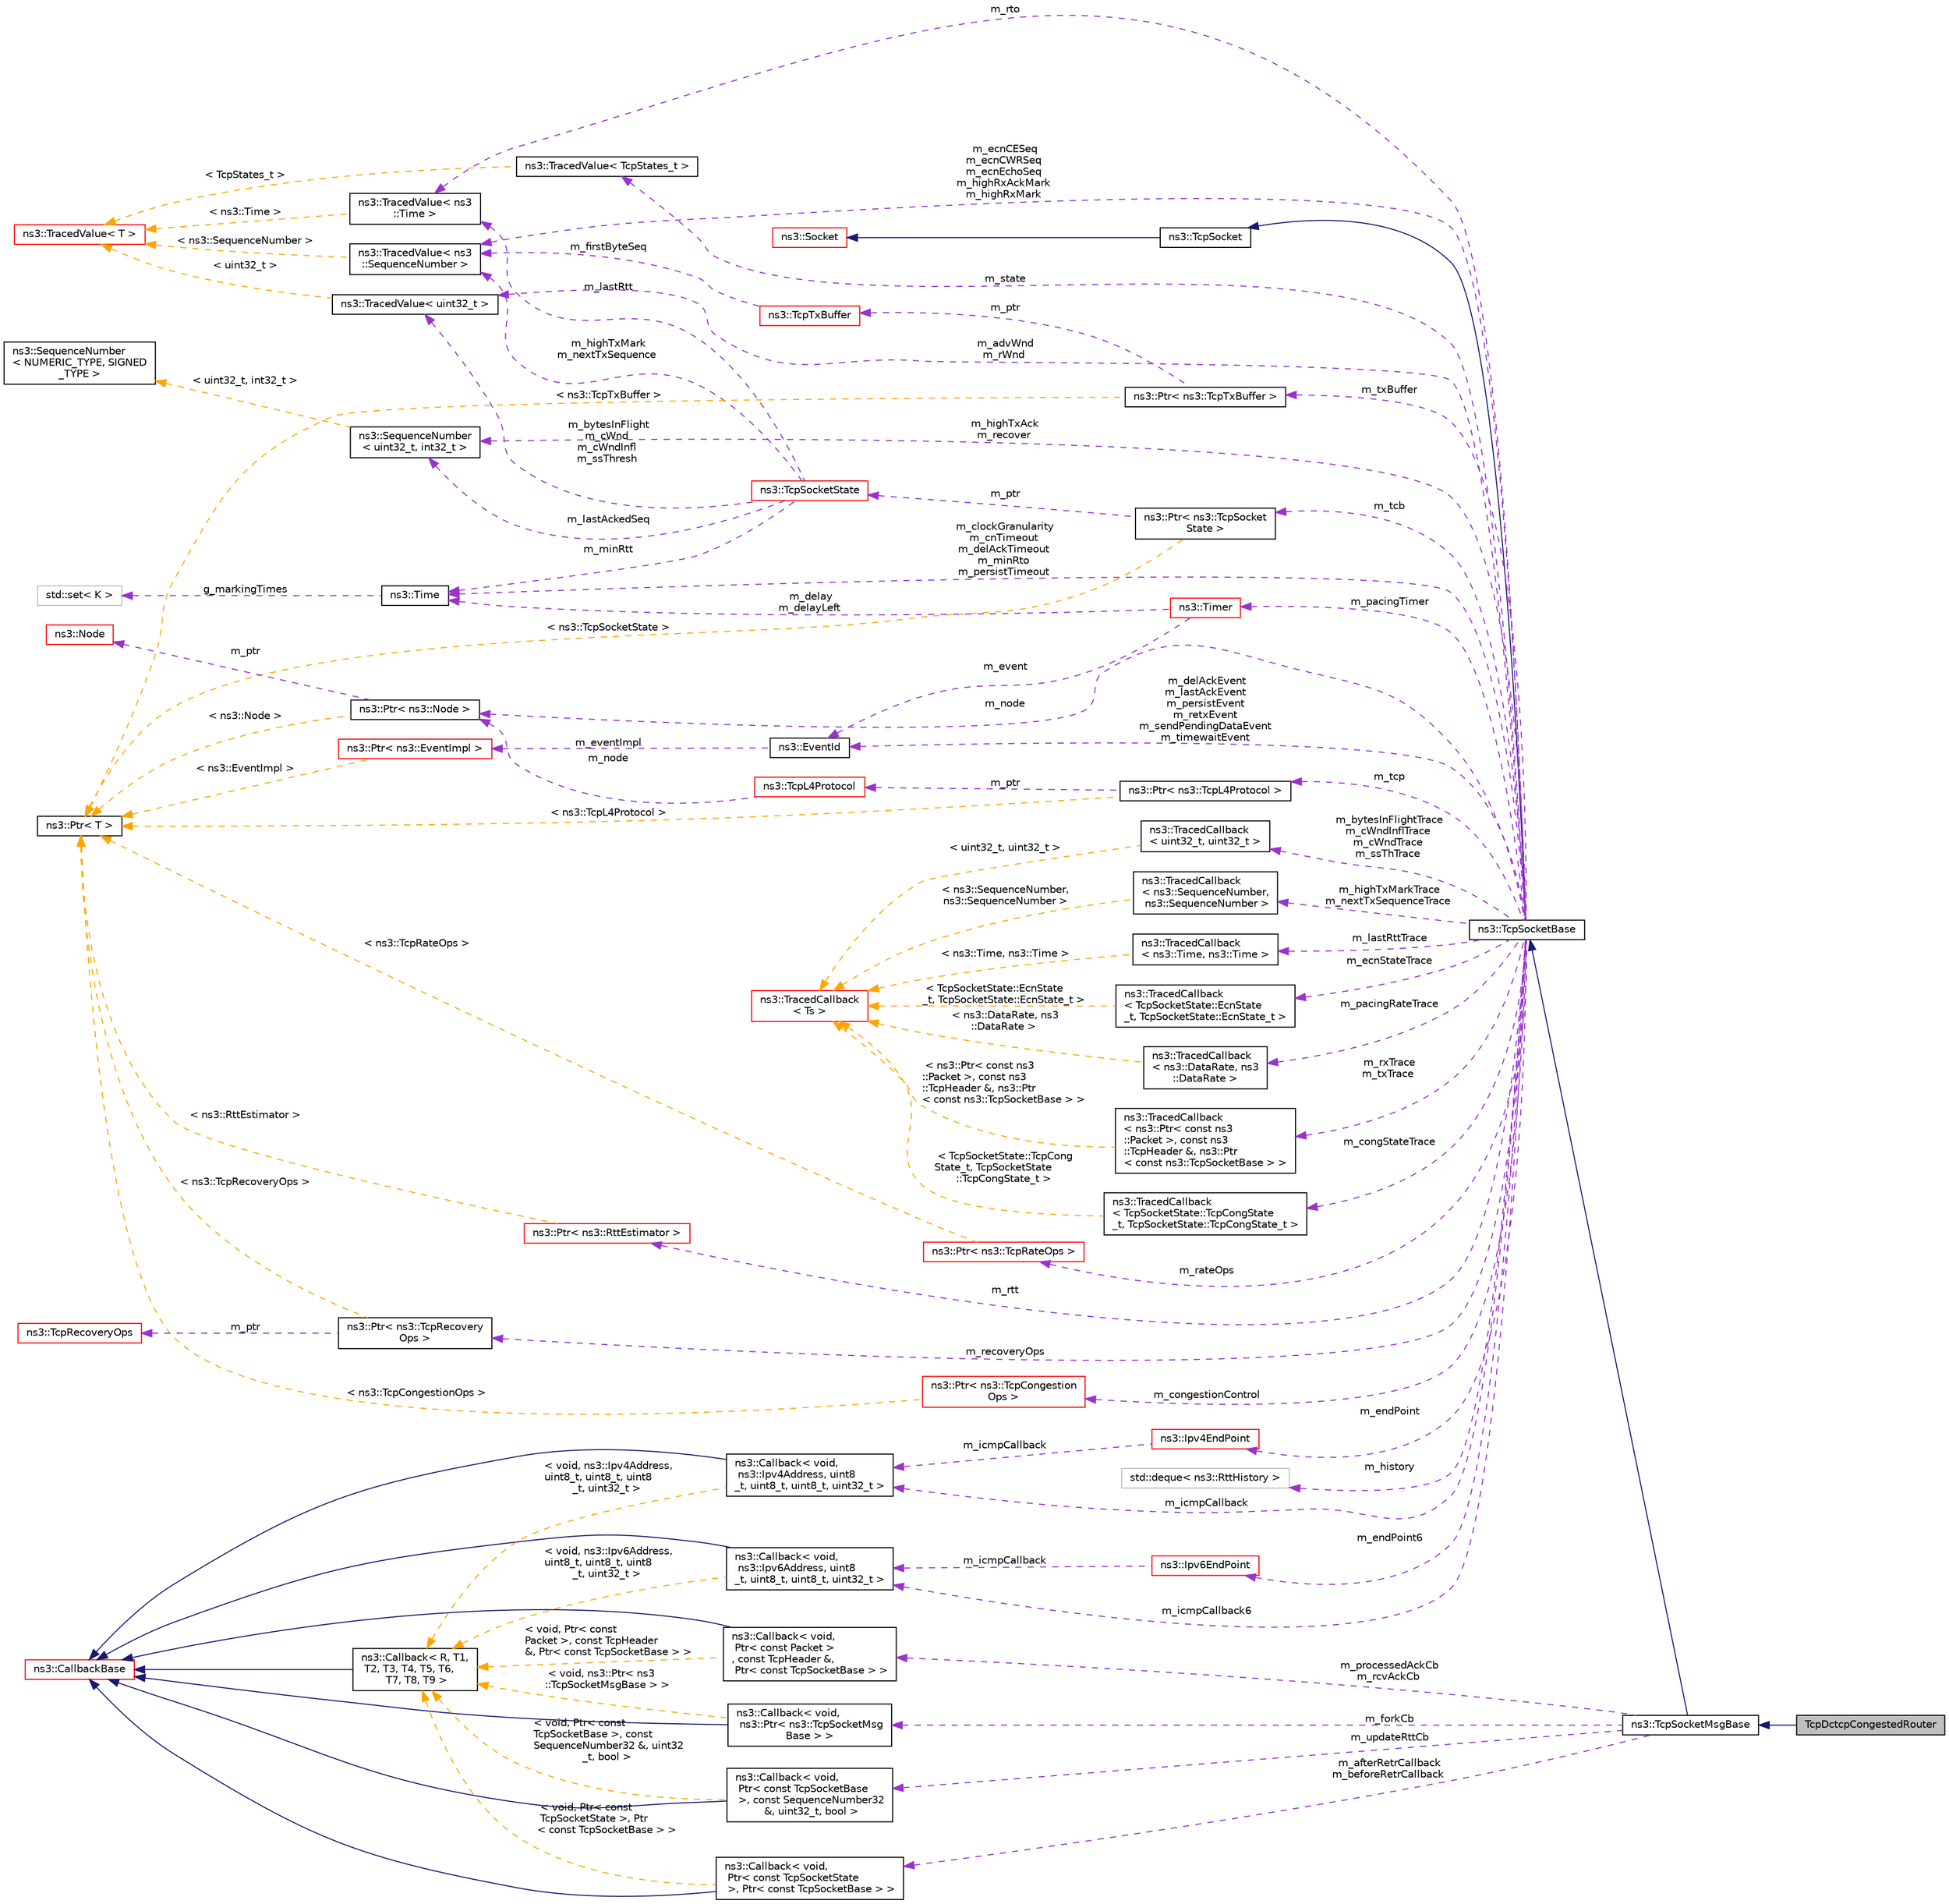 digraph "TcpDctcpCongestedRouter"
{
 // LATEX_PDF_SIZE
  edge [fontname="Helvetica",fontsize="10",labelfontname="Helvetica",labelfontsize="10"];
  node [fontname="Helvetica",fontsize="10",shape=record];
  rankdir="LR";
  Node1 [label="TcpDctcpCongestedRouter",height=0.2,width=0.4,color="black", fillcolor="grey75", style="filled", fontcolor="black",tooltip="A TCP socket which sends a data packet with CE flags set for test 3."];
  Node2 -> Node1 [dir="back",color="midnightblue",fontsize="10",style="solid",fontname="Helvetica"];
  Node2 [label="ns3::TcpSocketMsgBase",height=0.2,width=0.4,color="black", fillcolor="white", style="filled",URL="$classns3_1_1_tcp_socket_msg_base.html",tooltip="Class for inserting callbacks special points of the flow of TCP sockets."];
  Node3 -> Node2 [dir="back",color="midnightblue",fontsize="10",style="solid",fontname="Helvetica"];
  Node3 [label="ns3::TcpSocketBase",height=0.2,width=0.4,color="black", fillcolor="white", style="filled",URL="$classns3_1_1_tcp_socket_base.html",tooltip="A base class for implementation of a stream socket using TCP."];
  Node4 -> Node3 [dir="back",color="midnightblue",fontsize="10",style="solid",fontname="Helvetica"];
  Node4 [label="ns3::TcpSocket",height=0.2,width=0.4,color="black", fillcolor="white", style="filled",URL="$classns3_1_1_tcp_socket.html",tooltip="(abstract) base class of all TcpSockets"];
  Node5 -> Node4 [dir="back",color="midnightblue",fontsize="10",style="solid",fontname="Helvetica"];
  Node5 [label="ns3::Socket",height=0.2,width=0.4,color="red", fillcolor="white", style="filled",URL="$classns3_1_1_socket.html",tooltip="A low-level Socket API based loosely on the BSD Socket API."];
  Node26 -> Node3 [dir="back",color="darkorchid3",fontsize="10",style="dashed",label=" m_icmpCallback" ,fontname="Helvetica"];
  Node26 [label="ns3::Callback\< void,\l ns3::Ipv4Address, uint8\l_t, uint8_t, uint8_t, uint32_t \>",height=0.2,width=0.4,color="black", fillcolor="white", style="filled",URL="$classns3_1_1_callback.html",tooltip=" "];
  Node18 -> Node26 [dir="back",color="midnightblue",fontsize="10",style="solid",fontname="Helvetica"];
  Node18 [label="ns3::CallbackBase",height=0.2,width=0.4,color="red", fillcolor="white", style="filled",URL="$classns3_1_1_callback_base.html",tooltip="Base class for Callback class."];
  Node22 -> Node26 [dir="back",color="orange",fontsize="10",style="dashed",label=" \< void, ns3::Ipv4Address,\l uint8_t, uint8_t, uint8\l_t, uint32_t \>" ,fontname="Helvetica"];
  Node22 [label="ns3::Callback\< R, T1,\l T2, T3, T4, T5, T6,\l T7, T8, T9 \>",height=0.2,width=0.4,color="black", fillcolor="white", style="filled",URL="$classns3_1_1_callback.html",tooltip="Callback template class."];
  Node18 -> Node22 [dir="back",color="midnightblue",fontsize="10",style="solid",fontname="Helvetica"];
  Node27 -> Node3 [dir="back",color="darkorchid3",fontsize="10",style="dashed",label=" m_lastRttTrace" ,fontname="Helvetica"];
  Node27 [label="ns3::TracedCallback\l\< ns3::Time, ns3::Time \>",height=0.2,width=0.4,color="black", fillcolor="white", style="filled",URL="$classns3_1_1_traced_callback.html",tooltip=" "];
  Node28 -> Node27 [dir="back",color="orange",fontsize="10",style="dashed",label=" \< ns3::Time, ns3::Time \>" ,fontname="Helvetica"];
  Node28 [label="ns3::TracedCallback\l\< Ts \>",height=0.2,width=0.4,color="red", fillcolor="white", style="filled",URL="$classns3_1_1_traced_callback.html",tooltip="Forward calls to a chain of Callback."];
  Node33 -> Node3 [dir="back",color="darkorchid3",fontsize="10",style="dashed",label=" m_ecnStateTrace" ,fontname="Helvetica"];
  Node33 [label="ns3::TracedCallback\l\< TcpSocketState::EcnState\l_t, TcpSocketState::EcnState_t \>",height=0.2,width=0.4,color="black", fillcolor="white", style="filled",URL="$classns3_1_1_traced_callback.html",tooltip=" "];
  Node28 -> Node33 [dir="back",color="orange",fontsize="10",style="dashed",label=" \< TcpSocketState::EcnState\l_t, TcpSocketState::EcnState_t \>" ,fontname="Helvetica"];
  Node34 -> Node3 [dir="back",color="darkorchid3",fontsize="10",style="dashed",label=" m_pacingRateTrace" ,fontname="Helvetica"];
  Node34 [label="ns3::TracedCallback\l\< ns3::DataRate, ns3\l::DataRate \>",height=0.2,width=0.4,color="black", fillcolor="white", style="filled",URL="$classns3_1_1_traced_callback.html",tooltip=" "];
  Node28 -> Node34 [dir="back",color="orange",fontsize="10",style="dashed",label=" \< ns3::DataRate, ns3\l::DataRate \>" ,fontname="Helvetica"];
  Node35 -> Node3 [dir="back",color="darkorchid3",fontsize="10",style="dashed",label=" m_highTxAck\nm_recover" ,fontname="Helvetica"];
  Node35 [label="ns3::SequenceNumber\l\< uint32_t, int32_t \>",height=0.2,width=0.4,color="black", fillcolor="white", style="filled",URL="$classns3_1_1_sequence_number.html",tooltip=" "];
  Node36 -> Node35 [dir="back",color="orange",fontsize="10",style="dashed",label=" \< uint32_t, int32_t \>" ,fontname="Helvetica"];
  Node36 [label="ns3::SequenceNumber\l\< NUMERIC_TYPE, SIGNED\l_TYPE \>",height=0.2,width=0.4,color="black", fillcolor="white", style="filled",URL="$classns3_1_1_sequence_number.html",tooltip="Generic \"sequence number\" class."];
  Node37 -> Node3 [dir="back",color="darkorchid3",fontsize="10",style="dashed",label=" m_txBuffer" ,fontname="Helvetica"];
  Node37 [label="ns3::Ptr\< ns3::TcpTxBuffer \>",height=0.2,width=0.4,color="black", fillcolor="white", style="filled",URL="$classns3_1_1_ptr.html",tooltip=" "];
  Node38 -> Node37 [dir="back",color="darkorchid3",fontsize="10",style="dashed",label=" m_ptr" ,fontname="Helvetica"];
  Node38 [label="ns3::TcpTxBuffer",height=0.2,width=0.4,color="red", fillcolor="white", style="filled",URL="$classns3_1_1_tcp_tx_buffer.html",tooltip="Tcp sender buffer."];
  Node39 -> Node38 [dir="back",color="darkorchid3",fontsize="10",style="dashed",label=" m_firstByteSeq" ,fontname="Helvetica"];
  Node39 [label="ns3::TracedValue\< ns3\l::SequenceNumber \>",height=0.2,width=0.4,color="black", fillcolor="white", style="filled",URL="$classns3_1_1_traced_value.html",tooltip=" "];
  Node40 -> Node39 [dir="back",color="orange",fontsize="10",style="dashed",label=" \< ns3::SequenceNumber \>" ,fontname="Helvetica"];
  Node40 [label="ns3::TracedValue\< T \>",height=0.2,width=0.4,color="red", fillcolor="white", style="filled",URL="$classns3_1_1_traced_value.html",tooltip="Trace classes with value semantics."];
  Node15 -> Node37 [dir="back",color="orange",fontsize="10",style="dashed",label=" \< ns3::TcpTxBuffer \>" ,fontname="Helvetica"];
  Node15 [label="ns3::Ptr\< T \>",height=0.2,width=0.4,color="black", fillcolor="white", style="filled",URL="$classns3_1_1_ptr.html",tooltip="Smart pointer class similar to boost::intrusive_ptr."];
  Node68 -> Node3 [dir="back",color="darkorchid3",fontsize="10",style="dashed",label=" m_tcb" ,fontname="Helvetica"];
  Node68 [label="ns3::Ptr\< ns3::TcpSocket\lState \>",height=0.2,width=0.4,color="black", fillcolor="white", style="filled",URL="$classns3_1_1_ptr.html",tooltip=" "];
  Node69 -> Node68 [dir="back",color="darkorchid3",fontsize="10",style="dashed",label=" m_ptr" ,fontname="Helvetica"];
  Node69 [label="ns3::TcpSocketState",height=0.2,width=0.4,color="red", fillcolor="white", style="filled",URL="$classns3_1_1_tcp_socket_state.html",tooltip="Data structure that records the congestion state of a connection."];
  Node35 -> Node69 [dir="back",color="darkorchid3",fontsize="10",style="dashed",label=" m_lastAckedSeq" ,fontname="Helvetica"];
  Node77 -> Node69 [dir="back",color="darkorchid3",fontsize="10",style="dashed",label=" m_lastRtt" ,fontname="Helvetica"];
  Node77 [label="ns3::TracedValue\< ns3\l::Time \>",height=0.2,width=0.4,color="black", fillcolor="white", style="filled",URL="$classns3_1_1_traced_value.html",tooltip=" "];
  Node40 -> Node77 [dir="back",color="orange",fontsize="10",style="dashed",label=" \< ns3::Time \>" ,fontname="Helvetica"];
  Node39 -> Node69 [dir="back",color="darkorchid3",fontsize="10",style="dashed",label=" m_highTxMark\nm_nextTxSequence" ,fontname="Helvetica"];
  Node46 -> Node69 [dir="back",color="darkorchid3",fontsize="10",style="dashed",label=" m_minRtt" ,fontname="Helvetica"];
  Node46 [label="ns3::Time",height=0.2,width=0.4,color="black", fillcolor="white", style="filled",URL="$classns3_1_1_time.html",tooltip="Simulation virtual time values and global simulation resolution."];
  Node47 -> Node46 [dir="back",color="darkorchid3",fontsize="10",style="dashed",label=" g_markingTimes" ,fontname="Helvetica"];
  Node47 [label="std::set\< K \>",height=0.2,width=0.4,color="grey75", fillcolor="white", style="filled",tooltip=" "];
  Node81 -> Node69 [dir="back",color="darkorchid3",fontsize="10",style="dashed",label=" m_bytesInFlight\nm_cWnd\nm_cWndInfl\nm_ssThresh" ,fontname="Helvetica"];
  Node81 [label="ns3::TracedValue\< uint32_t \>",height=0.2,width=0.4,color="black", fillcolor="white", style="filled",URL="$classns3_1_1_traced_value.html",tooltip=" "];
  Node40 -> Node81 [dir="back",color="orange",fontsize="10",style="dashed",label=" \< uint32_t \>" ,fontname="Helvetica"];
  Node15 -> Node68 [dir="back",color="orange",fontsize="10",style="dashed",label=" \< ns3::TcpSocketState \>" ,fontname="Helvetica"];
  Node82 -> Node3 [dir="back",color="darkorchid3",fontsize="10",style="dashed",label=" m_state" ,fontname="Helvetica"];
  Node82 [label="ns3::TracedValue\< TcpStates_t \>",height=0.2,width=0.4,color="black", fillcolor="white", style="filled",URL="$classns3_1_1_traced_value.html",tooltip=" "];
  Node40 -> Node82 [dir="back",color="orange",fontsize="10",style="dashed",label=" \< TcpStates_t \>" ,fontname="Helvetica"];
  Node83 -> Node3 [dir="back",color="darkorchid3",fontsize="10",style="dashed",label=" m_node" ,fontname="Helvetica"];
  Node83 [label="ns3::Ptr\< ns3::Node \>",height=0.2,width=0.4,color="black", fillcolor="white", style="filled",URL="$classns3_1_1_ptr.html",tooltip=" "];
  Node84 -> Node83 [dir="back",color="darkorchid3",fontsize="10",style="dashed",label=" m_ptr" ,fontname="Helvetica"];
  Node84 [label="ns3::Node",height=0.2,width=0.4,color="red", fillcolor="white", style="filled",URL="$classns3_1_1_node.html",tooltip="A network Node."];
  Node15 -> Node83 [dir="back",color="orange",fontsize="10",style="dashed",label=" \< ns3::Node \>" ,fontname="Helvetica"];
  Node88 -> Node3 [dir="back",color="darkorchid3",fontsize="10",style="dashed",label=" m_delAckEvent\nm_lastAckEvent\nm_persistEvent\nm_retxEvent\nm_sendPendingDataEvent\nm_timewaitEvent" ,fontname="Helvetica"];
  Node88 [label="ns3::EventId",height=0.2,width=0.4,color="black", fillcolor="white", style="filled",URL="$classns3_1_1_event_id.html",tooltip="An identifier for simulation events."];
  Node89 -> Node88 [dir="back",color="darkorchid3",fontsize="10",style="dashed",label=" m_eventImpl" ,fontname="Helvetica"];
  Node89 [label="ns3::Ptr\< ns3::EventImpl \>",height=0.2,width=0.4,color="red", fillcolor="white", style="filled",URL="$classns3_1_1_ptr.html",tooltip=" "];
  Node15 -> Node89 [dir="back",color="orange",fontsize="10",style="dashed",label=" \< ns3::EventImpl \>" ,fontname="Helvetica"];
  Node39 -> Node3 [dir="back",color="darkorchid3",fontsize="10",style="dashed",label=" m_ecnCESeq\nm_ecnCWRSeq\nm_ecnEchoSeq\nm_highRxAckMark\nm_highRxMark" ,fontname="Helvetica"];
  Node77 -> Node3 [dir="back",color="darkorchid3",fontsize="10",style="dashed",label=" m_rto" ,fontname="Helvetica"];
  Node106 -> Node3 [dir="back",color="darkorchid3",fontsize="10",style="dashed",label=" m_highTxMarkTrace\nm_nextTxSequenceTrace" ,fontname="Helvetica"];
  Node106 [label="ns3::TracedCallback\l\< ns3::SequenceNumber,\l ns3::SequenceNumber \>",height=0.2,width=0.4,color="black", fillcolor="white", style="filled",URL="$classns3_1_1_traced_callback.html",tooltip=" "];
  Node28 -> Node106 [dir="back",color="orange",fontsize="10",style="dashed",label=" \< ns3::SequenceNumber,\l ns3::SequenceNumber \>" ,fontname="Helvetica"];
  Node107 -> Node3 [dir="back",color="darkorchid3",fontsize="10",style="dashed",label=" m_rxTrace\nm_txTrace" ,fontname="Helvetica"];
  Node107 [label="ns3::TracedCallback\l\< ns3::Ptr\< const ns3\l::Packet \>, const ns3\l::TcpHeader &, ns3::Ptr\l\< const ns3::TcpSocketBase \> \>",height=0.2,width=0.4,color="black", fillcolor="white", style="filled",URL="$classns3_1_1_traced_callback.html",tooltip=" "];
  Node28 -> Node107 [dir="back",color="orange",fontsize="10",style="dashed",label=" \< ns3::Ptr\< const ns3\l::Packet \>, const ns3\l::TcpHeader &, ns3::Ptr\l\< const ns3::TcpSocketBase \> \>" ,fontname="Helvetica"];
  Node108 -> Node3 [dir="back",color="darkorchid3",fontsize="10",style="dashed",label=" m_recoveryOps" ,fontname="Helvetica"];
  Node108 [label="ns3::Ptr\< ns3::TcpRecovery\lOps \>",height=0.2,width=0.4,color="black", fillcolor="white", style="filled",URL="$classns3_1_1_ptr.html",tooltip=" "];
  Node109 -> Node108 [dir="back",color="darkorchid3",fontsize="10",style="dashed",label=" m_ptr" ,fontname="Helvetica"];
  Node109 [label="ns3::TcpRecoveryOps",height=0.2,width=0.4,color="red", fillcolor="white", style="filled",URL="$classns3_1_1_tcp_recovery_ops.html",tooltip="recovery abstract class"];
  Node15 -> Node108 [dir="back",color="orange",fontsize="10",style="dashed",label=" \< ns3::TcpRecoveryOps \>" ,fontname="Helvetica"];
  Node46 -> Node3 [dir="back",color="darkorchid3",fontsize="10",style="dashed",label=" m_clockGranularity\nm_cnTimeout\nm_delAckTimeout\nm_minRto\nm_persistTimeout" ,fontname="Helvetica"];
  Node110 -> Node3 [dir="back",color="darkorchid3",fontsize="10",style="dashed",label=" m_tcp" ,fontname="Helvetica"];
  Node110 [label="ns3::Ptr\< ns3::TcpL4Protocol \>",height=0.2,width=0.4,color="black", fillcolor="white", style="filled",URL="$classns3_1_1_ptr.html",tooltip=" "];
  Node111 -> Node110 [dir="back",color="darkorchid3",fontsize="10",style="dashed",label=" m_ptr" ,fontname="Helvetica"];
  Node111 [label="ns3::TcpL4Protocol",height=0.2,width=0.4,color="red", fillcolor="white", style="filled",URL="$classns3_1_1_tcp_l4_protocol.html",tooltip="TCP socket creation and multiplexing/demultiplexing."];
  Node83 -> Node111 [dir="back",color="darkorchid3",fontsize="10",style="dashed",label=" m_node" ,fontname="Helvetica"];
  Node15 -> Node110 [dir="back",color="orange",fontsize="10",style="dashed",label=" \< ns3::TcpL4Protocol \>" ,fontname="Helvetica"];
  Node128 -> Node3 [dir="back",color="darkorchid3",fontsize="10",style="dashed",label=" m_rateOps" ,fontname="Helvetica"];
  Node128 [label="ns3::Ptr\< ns3::TcpRateOps \>",height=0.2,width=0.4,color="red", fillcolor="white", style="filled",URL="$classns3_1_1_ptr.html",tooltip=" "];
  Node15 -> Node128 [dir="back",color="orange",fontsize="10",style="dashed",label=" \< ns3::TcpRateOps \>" ,fontname="Helvetica"];
  Node130 -> Node3 [dir="back",color="darkorchid3",fontsize="10",style="dashed",label=" m_rtt" ,fontname="Helvetica"];
  Node130 [label="ns3::Ptr\< ns3::RttEstimator \>",height=0.2,width=0.4,color="red", fillcolor="white", style="filled",URL="$classns3_1_1_ptr.html",tooltip=" "];
  Node15 -> Node130 [dir="back",color="orange",fontsize="10",style="dashed",label=" \< ns3::RttEstimator \>" ,fontname="Helvetica"];
  Node132 -> Node3 [dir="back",color="darkorchid3",fontsize="10",style="dashed",label=" m_history" ,fontname="Helvetica"];
  Node132 [label="std::deque\< ns3::RttHistory \>",height=0.2,width=0.4,color="grey75", fillcolor="white", style="filled",tooltip=" "];
  Node135 -> Node3 [dir="back",color="darkorchid3",fontsize="10",style="dashed",label=" m_congStateTrace" ,fontname="Helvetica"];
  Node135 [label="ns3::TracedCallback\l\< TcpSocketState::TcpCongState\l_t, TcpSocketState::TcpCongState_t \>",height=0.2,width=0.4,color="black", fillcolor="white", style="filled",URL="$classns3_1_1_traced_callback.html",tooltip=" "];
  Node28 -> Node135 [dir="back",color="orange",fontsize="10",style="dashed",label=" \< TcpSocketState::TcpCong\lState_t, TcpSocketState\l::TcpCongState_t \>" ,fontname="Helvetica"];
  Node136 -> Node3 [dir="back",color="darkorchid3",fontsize="10",style="dashed",label=" m_congestionControl" ,fontname="Helvetica"];
  Node136 [label="ns3::Ptr\< ns3::TcpCongestion\lOps \>",height=0.2,width=0.4,color="red", fillcolor="white", style="filled",URL="$classns3_1_1_ptr.html",tooltip=" "];
  Node15 -> Node136 [dir="back",color="orange",fontsize="10",style="dashed",label=" \< ns3::TcpCongestionOps \>" ,fontname="Helvetica"];
  Node125 -> Node3 [dir="back",color="darkorchid3",fontsize="10",style="dashed",label=" m_endPoint" ,fontname="Helvetica"];
  Node125 [label="ns3::Ipv4EndPoint",height=0.2,width=0.4,color="red", fillcolor="white", style="filled",URL="$classns3_1_1_ipv4_end_point.html",tooltip="A representation of an internet endpoint/connection."];
  Node26 -> Node125 [dir="back",color="darkorchid3",fontsize="10",style="dashed",label=" m_icmpCallback" ,fontname="Helvetica"];
  Node138 -> Node3 [dir="back",color="darkorchid3",fontsize="10",style="dashed",label=" m_pacingTimer" ,fontname="Helvetica"];
  Node138 [label="ns3::Timer",height=0.2,width=0.4,color="red", fillcolor="white", style="filled",URL="$classns3_1_1_timer.html",tooltip="A simple virtual Timer class."];
  Node88 -> Node138 [dir="back",color="darkorchid3",fontsize="10",style="dashed",label=" m_event" ,fontname="Helvetica"];
  Node46 -> Node138 [dir="back",color="darkorchid3",fontsize="10",style="dashed",label=" m_delay\nm_delayLeft" ,fontname="Helvetica"];
  Node118 -> Node3 [dir="back",color="darkorchid3",fontsize="10",style="dashed",label=" m_icmpCallback6" ,fontname="Helvetica"];
  Node118 [label="ns3::Callback\< void,\l ns3::Ipv6Address, uint8\l_t, uint8_t, uint8_t, uint32_t \>",height=0.2,width=0.4,color="black", fillcolor="white", style="filled",URL="$classns3_1_1_callback.html",tooltip=" "];
  Node18 -> Node118 [dir="back",color="midnightblue",fontsize="10",style="solid",fontname="Helvetica"];
  Node22 -> Node118 [dir="back",color="orange",fontsize="10",style="dashed",label=" \< void, ns3::Ipv6Address,\l uint8_t, uint8_t, uint8\l_t, uint32_t \>" ,fontname="Helvetica"];
  Node115 -> Node3 [dir="back",color="darkorchid3",fontsize="10",style="dashed",label=" m_endPoint6" ,fontname="Helvetica"];
  Node115 [label="ns3::Ipv6EndPoint",height=0.2,width=0.4,color="red", fillcolor="white", style="filled",URL="$classns3_1_1_ipv6_end_point.html",tooltip="A representation of an IPv6 endpoint/connection."];
  Node118 -> Node115 [dir="back",color="darkorchid3",fontsize="10",style="dashed",label=" m_icmpCallback" ,fontname="Helvetica"];
  Node140 -> Node3 [dir="back",color="darkorchid3",fontsize="10",style="dashed",label=" m_bytesInFlightTrace\nm_cWndInflTrace\nm_cWndTrace\nm_ssThTrace" ,fontname="Helvetica"];
  Node140 [label="ns3::TracedCallback\l\< uint32_t, uint32_t \>",height=0.2,width=0.4,color="black", fillcolor="white", style="filled",URL="$classns3_1_1_traced_callback.html",tooltip=" "];
  Node28 -> Node140 [dir="back",color="orange",fontsize="10",style="dashed",label=" \< uint32_t, uint32_t \>" ,fontname="Helvetica"];
  Node81 -> Node3 [dir="back",color="darkorchid3",fontsize="10",style="dashed",label=" m_advWnd\nm_rWnd" ,fontname="Helvetica"];
  Node141 -> Node2 [dir="back",color="darkorchid3",fontsize="10",style="dashed",label=" m_updateRttCb" ,fontname="Helvetica"];
  Node141 [label="ns3::Callback\< void,\l Ptr\< const TcpSocketBase\l \>, const SequenceNumber32\l &, uint32_t, bool \>",height=0.2,width=0.4,color="black", fillcolor="white", style="filled",URL="$classns3_1_1_callback.html",tooltip=" "];
  Node18 -> Node141 [dir="back",color="midnightblue",fontsize="10",style="solid",fontname="Helvetica"];
  Node22 -> Node141 [dir="back",color="orange",fontsize="10",style="dashed",label=" \< void, Ptr\< const\l TcpSocketBase \>, const\l SequenceNumber32 &, uint32\l_t, bool \>" ,fontname="Helvetica"];
  Node142 -> Node2 [dir="back",color="darkorchid3",fontsize="10",style="dashed",label=" m_processedAckCb\nm_rcvAckCb" ,fontname="Helvetica"];
  Node142 [label="ns3::Callback\< void,\l Ptr\< const Packet \>\l, const TcpHeader &,\l Ptr\< const TcpSocketBase \> \>",height=0.2,width=0.4,color="black", fillcolor="white", style="filled",URL="$classns3_1_1_callback.html",tooltip=" "];
  Node18 -> Node142 [dir="back",color="midnightblue",fontsize="10",style="solid",fontname="Helvetica"];
  Node22 -> Node142 [dir="back",color="orange",fontsize="10",style="dashed",label=" \< void, Ptr\< const\l Packet \>, const TcpHeader\l &, Ptr\< const TcpSocketBase \> \>" ,fontname="Helvetica"];
  Node143 -> Node2 [dir="back",color="darkorchid3",fontsize="10",style="dashed",label=" m_forkCb" ,fontname="Helvetica"];
  Node143 [label="ns3::Callback\< void,\l ns3::Ptr\< ns3::TcpSocketMsg\lBase \> \>",height=0.2,width=0.4,color="black", fillcolor="white", style="filled",URL="$classns3_1_1_callback.html",tooltip=" "];
  Node18 -> Node143 [dir="back",color="midnightblue",fontsize="10",style="solid",fontname="Helvetica"];
  Node22 -> Node143 [dir="back",color="orange",fontsize="10",style="dashed",label=" \< void, ns3::Ptr\< ns3\l::TcpSocketMsgBase \> \>" ,fontname="Helvetica"];
  Node144 -> Node2 [dir="back",color="darkorchid3",fontsize="10",style="dashed",label=" m_afterRetrCallback\nm_beforeRetrCallback" ,fontname="Helvetica"];
  Node144 [label="ns3::Callback\< void,\l Ptr\< const TcpSocketState\l \>, Ptr\< const TcpSocketBase \> \>",height=0.2,width=0.4,color="black", fillcolor="white", style="filled",URL="$classns3_1_1_callback.html",tooltip=" "];
  Node18 -> Node144 [dir="back",color="midnightblue",fontsize="10",style="solid",fontname="Helvetica"];
  Node22 -> Node144 [dir="back",color="orange",fontsize="10",style="dashed",label=" \< void, Ptr\< const\l TcpSocketState \>, Ptr\l\< const TcpSocketBase \> \>" ,fontname="Helvetica"];
}
